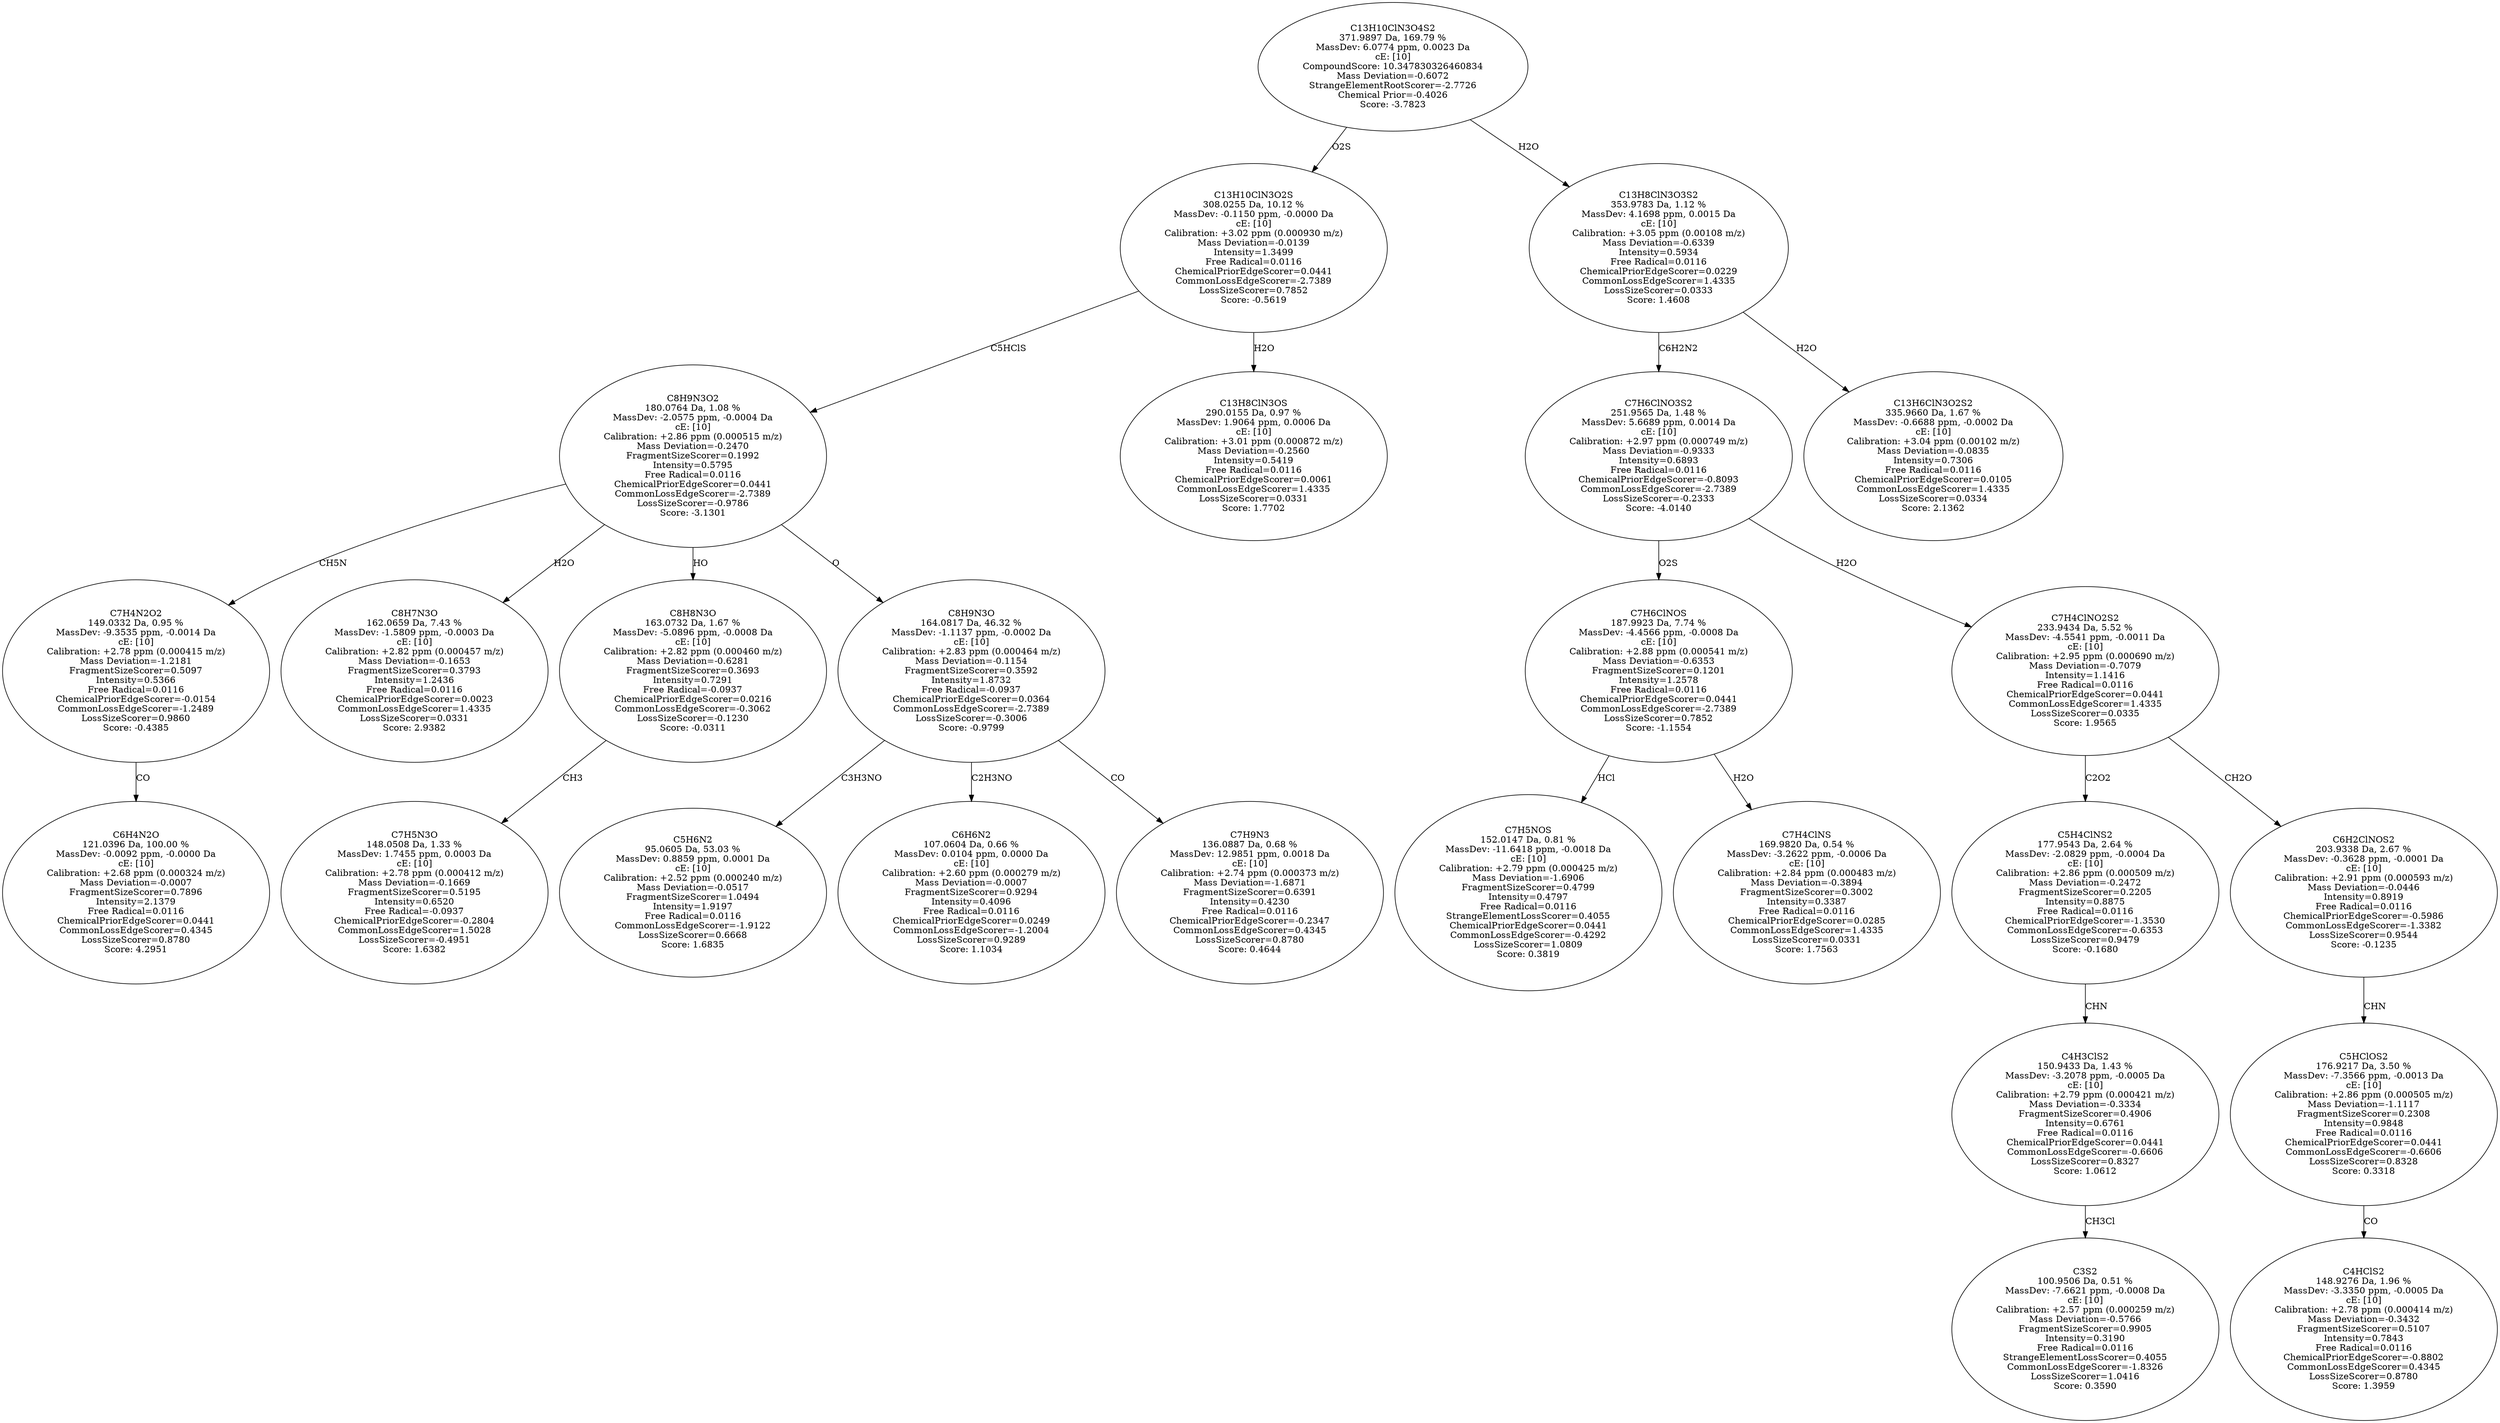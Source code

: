 strict digraph {
v1 [label="C6H4N2O\n121.0396 Da, 100.00 %\nMassDev: -0.0092 ppm, -0.0000 Da\ncE: [10]\nCalibration: +2.68 ppm (0.000324 m/z)\nMass Deviation=-0.0007\nFragmentSizeScorer=0.7896\nIntensity=2.1379\nFree Radical=0.0116\nChemicalPriorEdgeScorer=0.0441\nCommonLossEdgeScorer=0.4345\nLossSizeScorer=0.8780\nScore: 4.2951"];
v2 [label="C7H4N2O2\n149.0332 Da, 0.95 %\nMassDev: -9.3535 ppm, -0.0014 Da\ncE: [10]\nCalibration: +2.78 ppm (0.000415 m/z)\nMass Deviation=-1.2181\nFragmentSizeScorer=0.5097\nIntensity=0.5366\nFree Radical=0.0116\nChemicalPriorEdgeScorer=-0.0154\nCommonLossEdgeScorer=-1.2489\nLossSizeScorer=0.9860\nScore: -0.4385"];
v3 [label="C8H7N3O\n162.0659 Da, 7.43 %\nMassDev: -1.5809 ppm, -0.0003 Da\ncE: [10]\nCalibration: +2.82 ppm (0.000457 m/z)\nMass Deviation=-0.1653\nFragmentSizeScorer=0.3793\nIntensity=1.2436\nFree Radical=0.0116\nChemicalPriorEdgeScorer=0.0023\nCommonLossEdgeScorer=1.4335\nLossSizeScorer=0.0331\nScore: 2.9382"];
v4 [label="C7H5N3O\n148.0508 Da, 1.33 %\nMassDev: 1.7455 ppm, 0.0003 Da\ncE: [10]\nCalibration: +2.78 ppm (0.000412 m/z)\nMass Deviation=-0.1669\nFragmentSizeScorer=0.5195\nIntensity=0.6520\nFree Radical=-0.0937\nChemicalPriorEdgeScorer=-0.2804\nCommonLossEdgeScorer=1.5028\nLossSizeScorer=-0.4951\nScore: 1.6382"];
v5 [label="C8H8N3O\n163.0732 Da, 1.67 %\nMassDev: -5.0896 ppm, -0.0008 Da\ncE: [10]\nCalibration: +2.82 ppm (0.000460 m/z)\nMass Deviation=-0.6281\nFragmentSizeScorer=0.3693\nIntensity=0.7291\nFree Radical=-0.0937\nChemicalPriorEdgeScorer=0.0216\nCommonLossEdgeScorer=-0.3062\nLossSizeScorer=-0.1230\nScore: -0.0311"];
v6 [label="C5H6N2\n95.0605 Da, 53.03 %\nMassDev: 0.8859 ppm, 0.0001 Da\ncE: [10]\nCalibration: +2.52 ppm (0.000240 m/z)\nMass Deviation=-0.0517\nFragmentSizeScorer=1.0494\nIntensity=1.9197\nFree Radical=0.0116\nCommonLossEdgeScorer=-1.9122\nLossSizeScorer=0.6668\nScore: 1.6835"];
v7 [label="C6H6N2\n107.0604 Da, 0.66 %\nMassDev: 0.0104 ppm, 0.0000 Da\ncE: [10]\nCalibration: +2.60 ppm (0.000279 m/z)\nMass Deviation=-0.0007\nFragmentSizeScorer=0.9294\nIntensity=0.4096\nFree Radical=0.0116\nChemicalPriorEdgeScorer=0.0249\nCommonLossEdgeScorer=-1.2004\nLossSizeScorer=0.9289\nScore: 1.1034"];
v8 [label="C7H9N3\n136.0887 Da, 0.68 %\nMassDev: 12.9851 ppm, 0.0018 Da\ncE: [10]\nCalibration: +2.74 ppm (0.000373 m/z)\nMass Deviation=-1.6871\nFragmentSizeScorer=0.6391\nIntensity=0.4230\nFree Radical=0.0116\nChemicalPriorEdgeScorer=-0.2347\nCommonLossEdgeScorer=0.4345\nLossSizeScorer=0.8780\nScore: 0.4644"];
v9 [label="C8H9N3O\n164.0817 Da, 46.32 %\nMassDev: -1.1137 ppm, -0.0002 Da\ncE: [10]\nCalibration: +2.83 ppm (0.000464 m/z)\nMass Deviation=-0.1154\nFragmentSizeScorer=0.3592\nIntensity=1.8732\nFree Radical=-0.0937\nChemicalPriorEdgeScorer=0.0364\nCommonLossEdgeScorer=-2.7389\nLossSizeScorer=-0.3006\nScore: -0.9799"];
v10 [label="C8H9N3O2\n180.0764 Da, 1.08 %\nMassDev: -2.0575 ppm, -0.0004 Da\ncE: [10]\nCalibration: +2.86 ppm (0.000515 m/z)\nMass Deviation=-0.2470\nFragmentSizeScorer=0.1992\nIntensity=0.5795\nFree Radical=0.0116\nChemicalPriorEdgeScorer=0.0441\nCommonLossEdgeScorer=-2.7389\nLossSizeScorer=-0.9786\nScore: -3.1301"];
v11 [label="C13H8ClN3OS\n290.0155 Da, 0.97 %\nMassDev: 1.9064 ppm, 0.0006 Da\ncE: [10]\nCalibration: +3.01 ppm (0.000872 m/z)\nMass Deviation=-0.2560\nIntensity=0.5419\nFree Radical=0.0116\nChemicalPriorEdgeScorer=0.0061\nCommonLossEdgeScorer=1.4335\nLossSizeScorer=0.0331\nScore: 1.7702"];
v12 [label="C13H10ClN3O2S\n308.0255 Da, 10.12 %\nMassDev: -0.1150 ppm, -0.0000 Da\ncE: [10]\nCalibration: +3.02 ppm (0.000930 m/z)\nMass Deviation=-0.0139\nIntensity=1.3499\nFree Radical=0.0116\nChemicalPriorEdgeScorer=0.0441\nCommonLossEdgeScorer=-2.7389\nLossSizeScorer=0.7852\nScore: -0.5619"];
v13 [label="C7H5NOS\n152.0147 Da, 0.81 %\nMassDev: -11.6418 ppm, -0.0018 Da\ncE: [10]\nCalibration: +2.79 ppm (0.000425 m/z)\nMass Deviation=-1.6906\nFragmentSizeScorer=0.4799\nIntensity=0.4797\nFree Radical=0.0116\nStrangeElementLossScorer=0.4055\nChemicalPriorEdgeScorer=0.0441\nCommonLossEdgeScorer=-0.4292\nLossSizeScorer=1.0809\nScore: 0.3819"];
v14 [label="C7H4ClNS\n169.9820 Da, 0.54 %\nMassDev: -3.2622 ppm, -0.0006 Da\ncE: [10]\nCalibration: +2.84 ppm (0.000483 m/z)\nMass Deviation=-0.3894\nFragmentSizeScorer=0.3002\nIntensity=0.3387\nFree Radical=0.0116\nChemicalPriorEdgeScorer=0.0285\nCommonLossEdgeScorer=1.4335\nLossSizeScorer=0.0331\nScore: 1.7563"];
v15 [label="C7H6ClNOS\n187.9923 Da, 7.74 %\nMassDev: -4.4566 ppm, -0.0008 Da\ncE: [10]\nCalibration: +2.88 ppm (0.000541 m/z)\nMass Deviation=-0.6353\nFragmentSizeScorer=0.1201\nIntensity=1.2578\nFree Radical=0.0116\nChemicalPriorEdgeScorer=0.0441\nCommonLossEdgeScorer=-2.7389\nLossSizeScorer=0.7852\nScore: -1.1554"];
v16 [label="C3S2\n100.9506 Da, 0.51 %\nMassDev: -7.6621 ppm, -0.0008 Da\ncE: [10]\nCalibration: +2.57 ppm (0.000259 m/z)\nMass Deviation=-0.5766\nFragmentSizeScorer=0.9905\nIntensity=0.3190\nFree Radical=0.0116\nStrangeElementLossScorer=0.4055\nCommonLossEdgeScorer=-1.8326\nLossSizeScorer=1.0416\nScore: 0.3590"];
v17 [label="C4H3ClS2\n150.9433 Da, 1.43 %\nMassDev: -3.2078 ppm, -0.0005 Da\ncE: [10]\nCalibration: +2.79 ppm (0.000421 m/z)\nMass Deviation=-0.3334\nFragmentSizeScorer=0.4906\nIntensity=0.6761\nFree Radical=0.0116\nChemicalPriorEdgeScorer=0.0441\nCommonLossEdgeScorer=-0.6606\nLossSizeScorer=0.8327\nScore: 1.0612"];
v18 [label="C5H4ClNS2\n177.9543 Da, 2.64 %\nMassDev: -2.0829 ppm, -0.0004 Da\ncE: [10]\nCalibration: +2.86 ppm (0.000509 m/z)\nMass Deviation=-0.2472\nFragmentSizeScorer=0.2205\nIntensity=0.8875\nFree Radical=0.0116\nChemicalPriorEdgeScorer=-1.3530\nCommonLossEdgeScorer=-0.6353\nLossSizeScorer=0.9479\nScore: -0.1680"];
v19 [label="C4HClS2\n148.9276 Da, 1.96 %\nMassDev: -3.3350 ppm, -0.0005 Da\ncE: [10]\nCalibration: +2.78 ppm (0.000414 m/z)\nMass Deviation=-0.3432\nFragmentSizeScorer=0.5107\nIntensity=0.7843\nFree Radical=0.0116\nChemicalPriorEdgeScorer=-0.8802\nCommonLossEdgeScorer=0.4345\nLossSizeScorer=0.8780\nScore: 1.3959"];
v20 [label="C5HClOS2\n176.9217 Da, 3.50 %\nMassDev: -7.3566 ppm, -0.0013 Da\ncE: [10]\nCalibration: +2.86 ppm (0.000505 m/z)\nMass Deviation=-1.1117\nFragmentSizeScorer=0.2308\nIntensity=0.9848\nFree Radical=0.0116\nChemicalPriorEdgeScorer=0.0441\nCommonLossEdgeScorer=-0.6606\nLossSizeScorer=0.8328\nScore: 0.3318"];
v21 [label="C6H2ClNOS2\n203.9338 Da, 2.67 %\nMassDev: -0.3628 ppm, -0.0001 Da\ncE: [10]\nCalibration: +2.91 ppm (0.000593 m/z)\nMass Deviation=-0.0446\nIntensity=0.8919\nFree Radical=0.0116\nChemicalPriorEdgeScorer=-0.5986\nCommonLossEdgeScorer=-1.3382\nLossSizeScorer=0.9544\nScore: -0.1235"];
v22 [label="C7H4ClNO2S2\n233.9434 Da, 5.52 %\nMassDev: -4.5541 ppm, -0.0011 Da\ncE: [10]\nCalibration: +2.95 ppm (0.000690 m/z)\nMass Deviation=-0.7079\nIntensity=1.1416\nFree Radical=0.0116\nChemicalPriorEdgeScorer=0.0441\nCommonLossEdgeScorer=1.4335\nLossSizeScorer=0.0335\nScore: 1.9565"];
v23 [label="C7H6ClNO3S2\n251.9565 Da, 1.48 %\nMassDev: 5.6689 ppm, 0.0014 Da\ncE: [10]\nCalibration: +2.97 ppm (0.000749 m/z)\nMass Deviation=-0.9333\nIntensity=0.6893\nFree Radical=0.0116\nChemicalPriorEdgeScorer=-0.8093\nCommonLossEdgeScorer=-2.7389\nLossSizeScorer=-0.2333\nScore: -4.0140"];
v24 [label="C13H6ClN3O2S2\n335.9660 Da, 1.67 %\nMassDev: -0.6688 ppm, -0.0002 Da\ncE: [10]\nCalibration: +3.04 ppm (0.00102 m/z)\nMass Deviation=-0.0835\nIntensity=0.7306\nFree Radical=0.0116\nChemicalPriorEdgeScorer=0.0105\nCommonLossEdgeScorer=1.4335\nLossSizeScorer=0.0334\nScore: 2.1362"];
v25 [label="C13H8ClN3O3S2\n353.9783 Da, 1.12 %\nMassDev: 4.1698 ppm, 0.0015 Da\ncE: [10]\nCalibration: +3.05 ppm (0.00108 m/z)\nMass Deviation=-0.6339\nIntensity=0.5934\nFree Radical=0.0116\nChemicalPriorEdgeScorer=0.0229\nCommonLossEdgeScorer=1.4335\nLossSizeScorer=0.0333\nScore: 1.4608"];
v26 [label="C13H10ClN3O4S2\n371.9897 Da, 169.79 %\nMassDev: 6.0774 ppm, 0.0023 Da\ncE: [10]\nCompoundScore: 10.347830326460834\nMass Deviation=-0.6072\nStrangeElementRootScorer=-2.7726\nChemical Prior=-0.4026\nScore: -3.7823"];
v2 -> v1 [label="CO"];
v10 -> v2 [label="CH5N"];
v10 -> v3 [label="H2O"];
v5 -> v4 [label="CH3"];
v10 -> v5 [label="HO"];
v9 -> v6 [label="C3H3NO"];
v9 -> v7 [label="C2H3NO"];
v9 -> v8 [label="CO"];
v10 -> v9 [label="O"];
v12 -> v10 [label="C5HClS"];
v12 -> v11 [label="H2O"];
v26 -> v12 [label="O2S"];
v15 -> v13 [label="HCl"];
v15 -> v14 [label="H2O"];
v23 -> v15 [label="O2S"];
v17 -> v16 [label="CH3Cl"];
v18 -> v17 [label="CHN"];
v22 -> v18 [label="C2O2"];
v20 -> v19 [label="CO"];
v21 -> v20 [label="CHN"];
v22 -> v21 [label="CH2O"];
v23 -> v22 [label="H2O"];
v25 -> v23 [label="C6H2N2"];
v25 -> v24 [label="H2O"];
v26 -> v25 [label="H2O"];
}